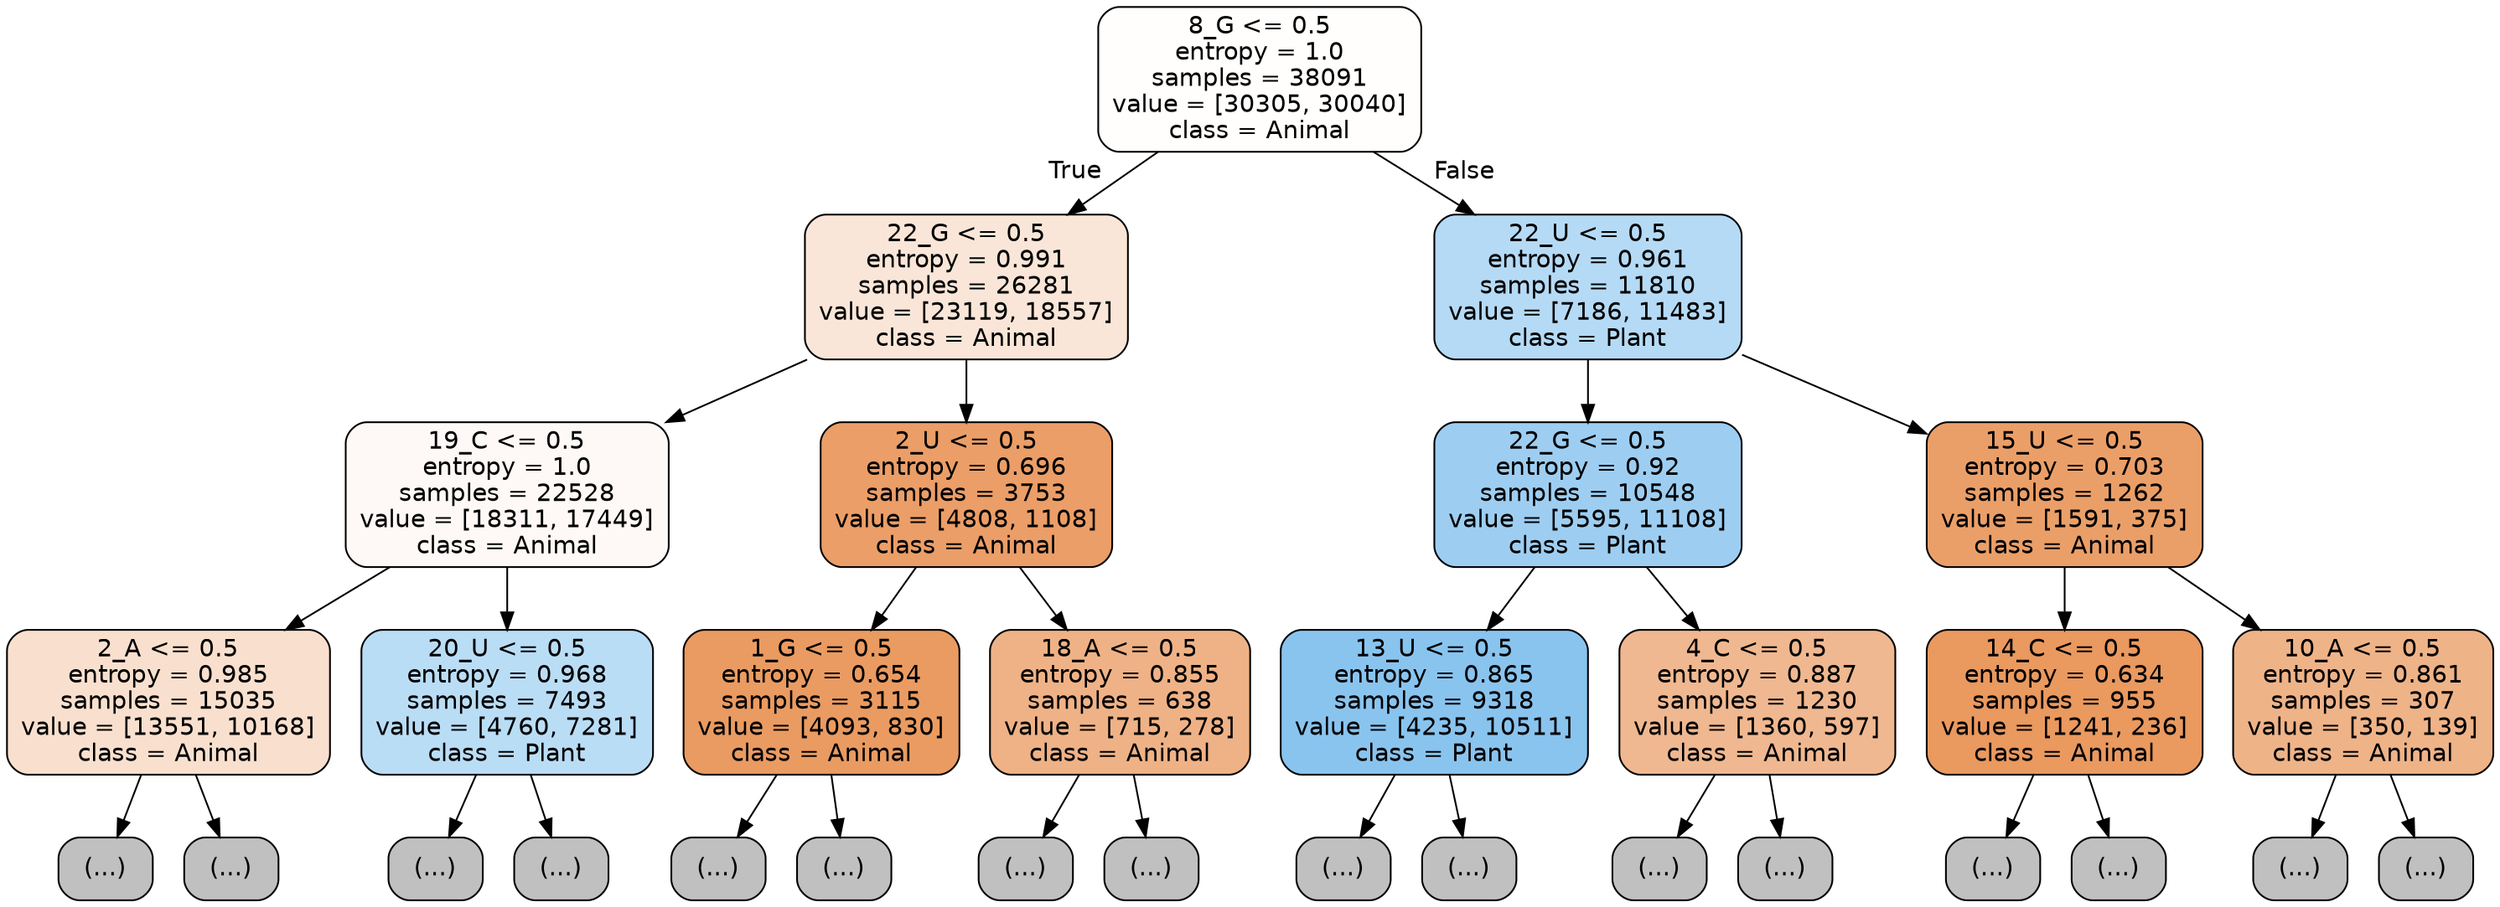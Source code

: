 digraph Tree {
node [shape=box, style="filled, rounded", color="black", fontname="helvetica"] ;
edge [fontname="helvetica"] ;
0 [label="8_G <= 0.5\nentropy = 1.0\nsamples = 38091\nvalue = [30305, 30040]\nclass = Animal", fillcolor="#fffefd"] ;
1 [label="22_G <= 0.5\nentropy = 0.991\nsamples = 26281\nvalue = [23119, 18557]\nclass = Animal", fillcolor="#fae6d8"] ;
0 -> 1 [labeldistance=2.5, labelangle=45, headlabel="True"] ;
2 [label="19_C <= 0.5\nentropy = 1.0\nsamples = 22528\nvalue = [18311, 17449]\nclass = Animal", fillcolor="#fef9f6"] ;
1 -> 2 ;
3 [label="2_A <= 0.5\nentropy = 0.985\nsamples = 15035\nvalue = [13551, 10168]\nclass = Animal", fillcolor="#f9e0ce"] ;
2 -> 3 ;
4 [label="(...)", fillcolor="#C0C0C0"] ;
3 -> 4 ;
6227 [label="(...)", fillcolor="#C0C0C0"] ;
3 -> 6227 ;
8258 [label="20_U <= 0.5\nentropy = 0.968\nsamples = 7493\nvalue = [4760, 7281]\nclass = Plant", fillcolor="#baddf6"] ;
2 -> 8258 ;
8259 [label="(...)", fillcolor="#C0C0C0"] ;
8258 -> 8259 ;
10322 [label="(...)", fillcolor="#C0C0C0"] ;
8258 -> 10322 ;
11045 [label="2_U <= 0.5\nentropy = 0.696\nsamples = 3753\nvalue = [4808, 1108]\nclass = Animal", fillcolor="#eb9e67"] ;
1 -> 11045 ;
11046 [label="1_G <= 0.5\nentropy = 0.654\nsamples = 3115\nvalue = [4093, 830]\nclass = Animal", fillcolor="#ea9b61"] ;
11045 -> 11046 ;
11047 [label="(...)", fillcolor="#C0C0C0"] ;
11046 -> 11047 ;
11986 [label="(...)", fillcolor="#C0C0C0"] ;
11046 -> 11986 ;
12153 [label="18_A <= 0.5\nentropy = 0.855\nsamples = 638\nvalue = [715, 278]\nclass = Animal", fillcolor="#efb286"] ;
11045 -> 12153 ;
12154 [label="(...)", fillcolor="#C0C0C0"] ;
12153 -> 12154 ;
12387 [label="(...)", fillcolor="#C0C0C0"] ;
12153 -> 12387 ;
12474 [label="22_U <= 0.5\nentropy = 0.961\nsamples = 11810\nvalue = [7186, 11483]\nclass = Plant", fillcolor="#b5daf5"] ;
0 -> 12474 [labeldistance=2.5, labelangle=-45, headlabel="False"] ;
12475 [label="22_G <= 0.5\nentropy = 0.92\nsamples = 10548\nvalue = [5595, 11108]\nclass = Plant", fillcolor="#9dcef2"] ;
12474 -> 12475 ;
12476 [label="13_U <= 0.5\nentropy = 0.865\nsamples = 9318\nvalue = [4235, 10511]\nclass = Plant", fillcolor="#89c4ef"] ;
12475 -> 12476 ;
12477 [label="(...)", fillcolor="#C0C0C0"] ;
12476 -> 12477 ;
14950 [label="(...)", fillcolor="#C0C0C0"] ;
12476 -> 14950 ;
15853 [label="4_C <= 0.5\nentropy = 0.887\nsamples = 1230\nvalue = [1360, 597]\nclass = Animal", fillcolor="#f0b890"] ;
12475 -> 15853 ;
15854 [label="(...)", fillcolor="#C0C0C0"] ;
15853 -> 15854 ;
16275 [label="(...)", fillcolor="#C0C0C0"] ;
15853 -> 16275 ;
16394 [label="15_U <= 0.5\nentropy = 0.703\nsamples = 1262\nvalue = [1591, 375]\nclass = Animal", fillcolor="#eb9f68"] ;
12474 -> 16394 ;
16395 [label="14_C <= 0.5\nentropy = 0.634\nsamples = 955\nvalue = [1241, 236]\nclass = Animal", fillcolor="#ea995f"] ;
16394 -> 16395 ;
16396 [label="(...)", fillcolor="#C0C0C0"] ;
16395 -> 16396 ;
16705 [label="(...)", fillcolor="#C0C0C0"] ;
16395 -> 16705 ;
16776 [label="10_A <= 0.5\nentropy = 0.861\nsamples = 307\nvalue = [350, 139]\nclass = Animal", fillcolor="#efb388"] ;
16394 -> 16776 ;
16777 [label="(...)", fillcolor="#C0C0C0"] ;
16776 -> 16777 ;
16874 [label="(...)", fillcolor="#C0C0C0"] ;
16776 -> 16874 ;
}